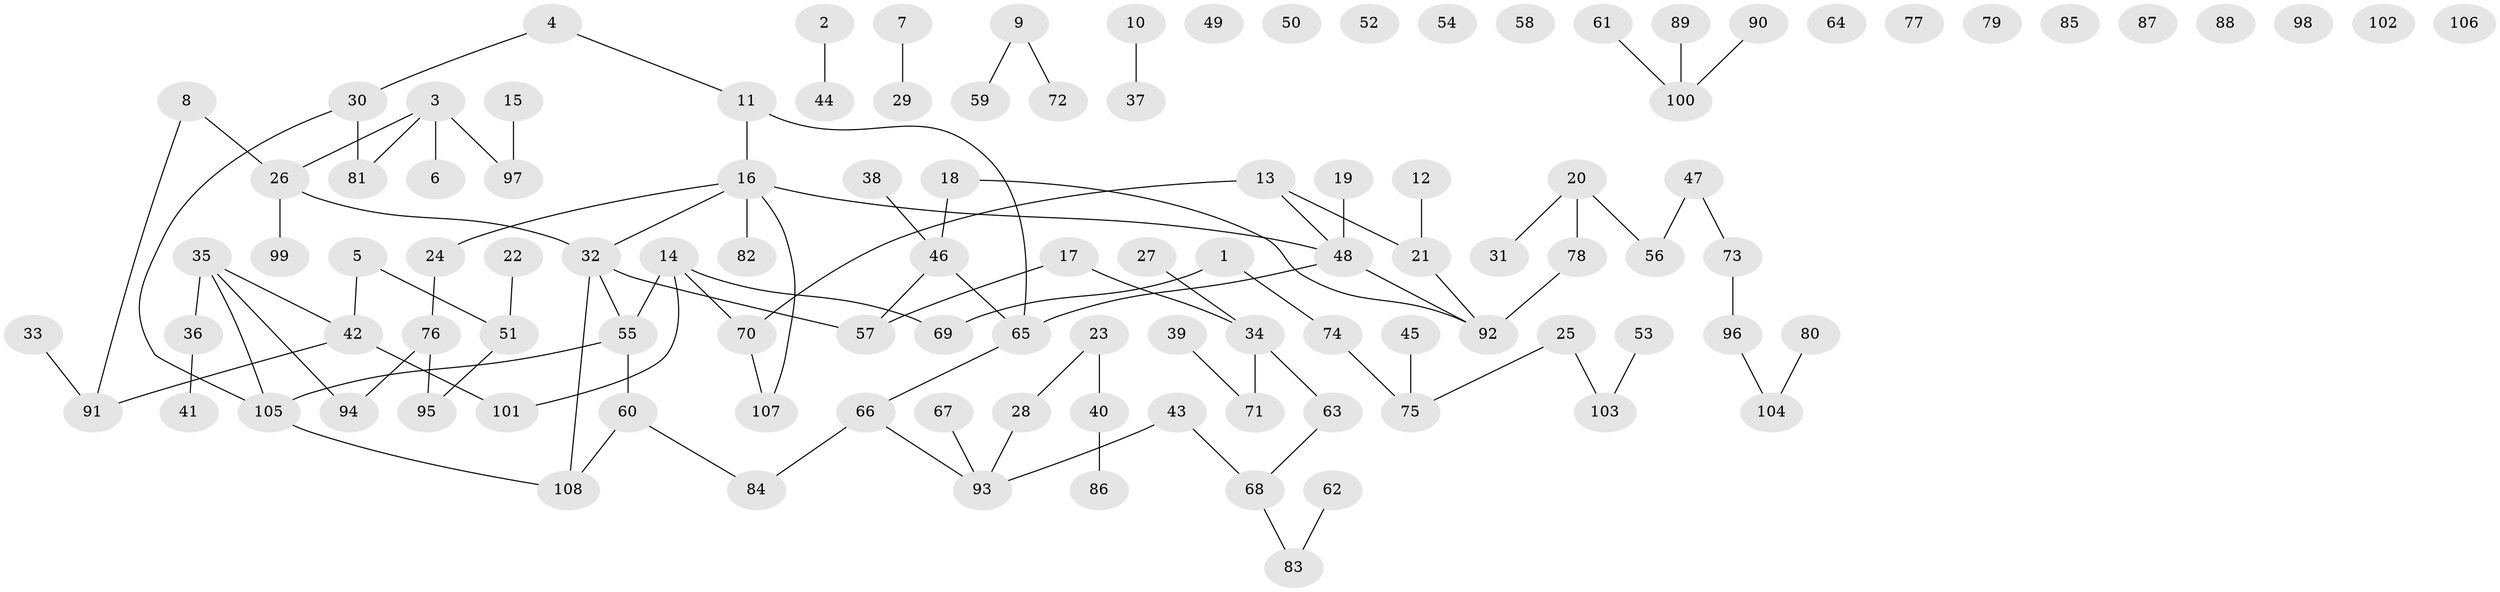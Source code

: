 // Generated by graph-tools (version 1.1) at 2025/49/03/09/25 03:49:08]
// undirected, 108 vertices, 104 edges
graph export_dot {
graph [start="1"]
  node [color=gray90,style=filled];
  1;
  2;
  3;
  4;
  5;
  6;
  7;
  8;
  9;
  10;
  11;
  12;
  13;
  14;
  15;
  16;
  17;
  18;
  19;
  20;
  21;
  22;
  23;
  24;
  25;
  26;
  27;
  28;
  29;
  30;
  31;
  32;
  33;
  34;
  35;
  36;
  37;
  38;
  39;
  40;
  41;
  42;
  43;
  44;
  45;
  46;
  47;
  48;
  49;
  50;
  51;
  52;
  53;
  54;
  55;
  56;
  57;
  58;
  59;
  60;
  61;
  62;
  63;
  64;
  65;
  66;
  67;
  68;
  69;
  70;
  71;
  72;
  73;
  74;
  75;
  76;
  77;
  78;
  79;
  80;
  81;
  82;
  83;
  84;
  85;
  86;
  87;
  88;
  89;
  90;
  91;
  92;
  93;
  94;
  95;
  96;
  97;
  98;
  99;
  100;
  101;
  102;
  103;
  104;
  105;
  106;
  107;
  108;
  1 -- 69;
  1 -- 74;
  2 -- 44;
  3 -- 6;
  3 -- 26;
  3 -- 81;
  3 -- 97;
  4 -- 11;
  4 -- 30;
  5 -- 42;
  5 -- 51;
  7 -- 29;
  8 -- 26;
  8 -- 91;
  9 -- 59;
  9 -- 72;
  10 -- 37;
  11 -- 16;
  11 -- 65;
  12 -- 21;
  13 -- 21;
  13 -- 48;
  13 -- 70;
  14 -- 55;
  14 -- 69;
  14 -- 70;
  14 -- 101;
  15 -- 97;
  16 -- 24;
  16 -- 32;
  16 -- 48;
  16 -- 82;
  16 -- 107;
  17 -- 34;
  17 -- 57;
  18 -- 46;
  18 -- 92;
  19 -- 48;
  20 -- 31;
  20 -- 56;
  20 -- 78;
  21 -- 92;
  22 -- 51;
  23 -- 28;
  23 -- 40;
  24 -- 76;
  25 -- 75;
  25 -- 103;
  26 -- 32;
  26 -- 99;
  27 -- 34;
  28 -- 93;
  30 -- 81;
  30 -- 105;
  32 -- 55;
  32 -- 57;
  32 -- 108;
  33 -- 91;
  34 -- 63;
  34 -- 71;
  35 -- 36;
  35 -- 42;
  35 -- 94;
  35 -- 105;
  36 -- 41;
  38 -- 46;
  39 -- 71;
  40 -- 86;
  42 -- 91;
  42 -- 101;
  43 -- 68;
  43 -- 93;
  45 -- 75;
  46 -- 57;
  46 -- 65;
  47 -- 56;
  47 -- 73;
  48 -- 65;
  48 -- 92;
  51 -- 95;
  53 -- 103;
  55 -- 60;
  55 -- 105;
  60 -- 84;
  60 -- 108;
  61 -- 100;
  62 -- 83;
  63 -- 68;
  65 -- 66;
  66 -- 84;
  66 -- 93;
  67 -- 93;
  68 -- 83;
  70 -- 107;
  73 -- 96;
  74 -- 75;
  76 -- 94;
  76 -- 95;
  78 -- 92;
  80 -- 104;
  89 -- 100;
  90 -- 100;
  96 -- 104;
  105 -- 108;
}
